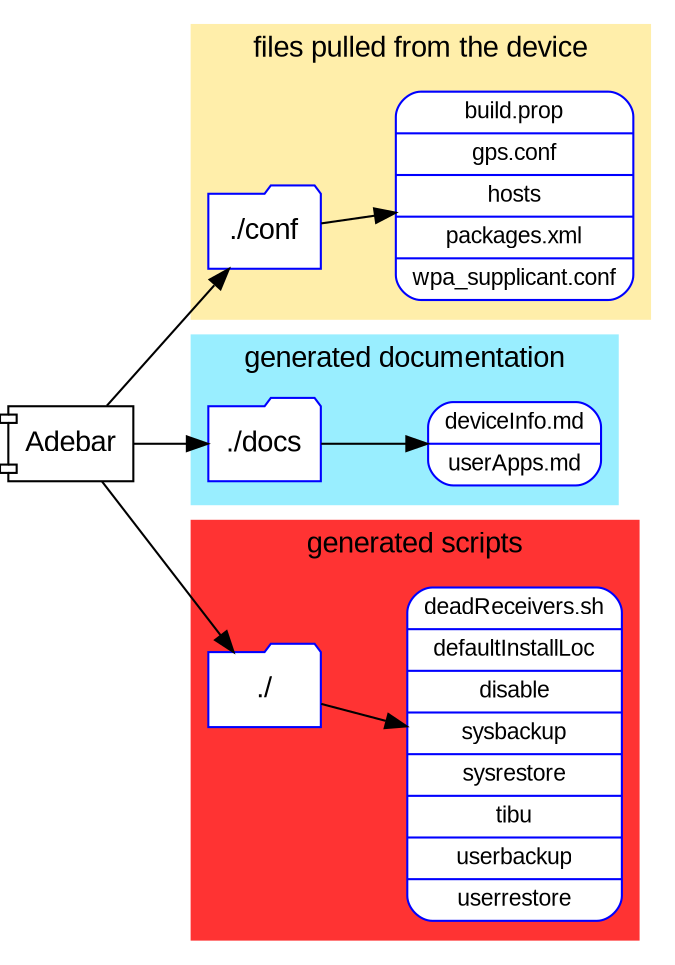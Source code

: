 digraph AdebarFiles {
/* Files generated by Adebar. Graphviz data file. */

  fontname = Arial;
  node [ fontname = Arial ];
  rankdir = LR;

  subgraph cluster_conf {
    rankdir = LR;
    style = filled;
    color = "#ffeeaa";
    node [ style=filled, color=blue, fillcolor=white ];
    label = "files pulled from the device";

    conf [ shape = folder, label = "./conf" ];
    conffiles [ shape = Mrecord, fontsize = 11, label = "build.prop|gps.conf|hosts|packages.xml|wpa_supplicant.conf" ];
    conf -> conffiles;
  }

  subgraph cluster_doc {
    rankdir = LR;
    style = filled;
    color = "#99eeff";
    node [ style=filled, color=blue, fillcolor=white ];
    label = "generated documentation"

    docs [ shape = folder, label = "./docs" ];
    docfiles [ shape = Mrecord, fontsize = 11, label = "deviceInfo.md|userApps.md" ];
    docs -> docfiles;
  }

  subgraph cluster_scripts {
    rankdir = LR;
    style = filled;
    color = "#ff3333";
    node [ style=filled, color=blue, fillcolor=white ];
    label = "generated scripts";

    scripts [ shape = folder, label = "./" ];
    scriptfiles [ shape= Mrecord, fontsize = 11, label = "deadReceivers.sh|defaultInstallLoc|disable|sysbackup|sysrestore|tibu|userbackup|userrestore" ];
    scripts -> scriptfiles;
  }

  Adebar [ shape = component ];
  Adebar -> conf;
  Adebar -> docs;
  Adebar -> scripts;

}
